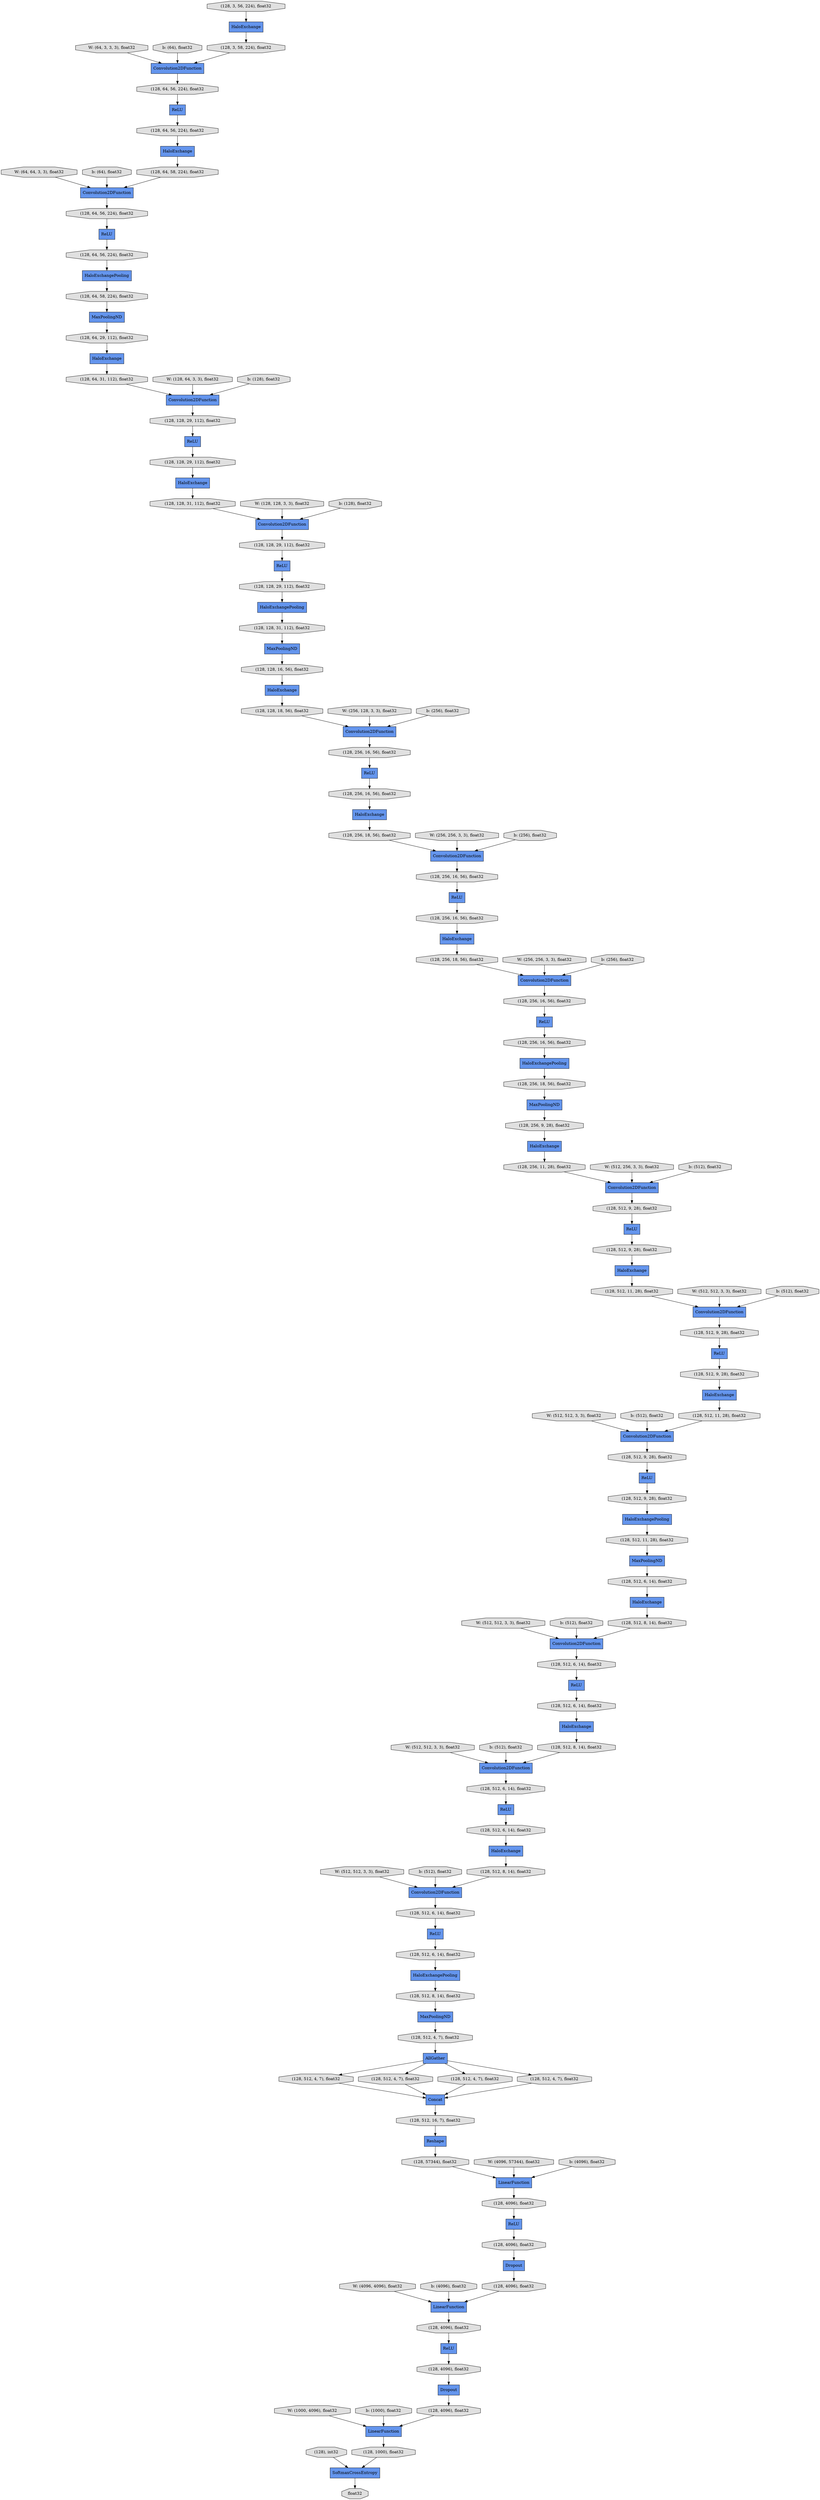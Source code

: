 digraph graphname{rankdir=TB;47369391456336 [label="LinearFunction",shape="record",fillcolor="#6495ED",style="filled"];47367311876176 [label="W: (512, 512, 3, 3), float32",shape="octagon",fillcolor="#E0E0E0",style="filled"];47369342787728 [label="ReLU",shape="record",fillcolor="#6495ED",style="filled"];47369391153296 [label="ReLU",shape="record",fillcolor="#6495ED",style="filled"];47369398665424 [label="(128, 512, 4, 7), float32",shape="octagon",fillcolor="#E0E0E0",style="filled"];47369391153424 [label="(128, 512, 6, 14), float32",shape="octagon",fillcolor="#E0E0E0",style="filled"];47369398665552 [label="(128, 512, 4, 7), float32",shape="octagon",fillcolor="#E0E0E0",style="filled"];47369398665616 [label="(128), int32",shape="octagon",fillcolor="#E0E0E0",style="filled"];47369342788048 [label="Concat",shape="record",fillcolor="#6495ED",style="filled"];47367311876560 [label="b: (512), float32",shape="octagon",fillcolor="#E0E0E0",style="filled"];47369338937808 [label="ReLU",shape="record",fillcolor="#6495ED",style="filled"];47369342788176 [label="AllGather",shape="record",fillcolor="#6495ED",style="filled"];47369391153744 [label="(128, 512, 6, 14), float32",shape="octagon",fillcolor="#E0E0E0",style="filled"];47369398665872 [label="ReLU",shape="record",fillcolor="#6495ED",style="filled"];47369342788240 [label="(128, 512, 4, 7), float32",shape="octagon",fillcolor="#E0E0E0",style="filled"];47369398665936 [label="(128, 512, 16, 7), float32",shape="octagon",fillcolor="#E0E0E0",style="filled"];47369391153872 [label="HaloExchange",shape="record",fillcolor="#6495ED",style="filled"];47367311876880 [label="W: (512, 512, 3, 3), float32",shape="octagon",fillcolor="#E0E0E0",style="filled"];47365662532368 [label="W: (64, 3, 3, 3), float32",shape="octagon",fillcolor="#E0E0E0",style="filled"];47369391154064 [label="(128, 512, 9, 28), float32",shape="octagon",fillcolor="#E0E0E0",style="filled"];47369391154192 [label="Convolution2DFunction",shape="record",fillcolor="#6495ED",style="filled"];47369391154320 [label="(128, 512, 6, 14), float32",shape="octagon",fillcolor="#E0E0E0",style="filled"];47367311877264 [label="b: (512), float32",shape="octagon",fillcolor="#E0E0E0",style="filled"];47369391768720 [label="ReLU",shape="record",fillcolor="#6495ED",style="filled"];47369398666448 [label="Dropout",shape="record",fillcolor="#6495ED",style="filled"];47369391154384 [label="(128, 512, 9, 28), float32",shape="octagon",fillcolor="#E0E0E0",style="filled"];47369391768848 [label="(128, 256, 16, 56), float32",shape="octagon",fillcolor="#E0E0E0",style="filled"];47369391154576 [label="(128, 512, 11, 28), float32",shape="octagon",fillcolor="#E0E0E0",style="filled"];47369391768976 [label="HaloExchange",shape="record",fillcolor="#6495ED",style="filled"];47369342715280 [label="HaloExchange",shape="record",fillcolor="#6495ED",style="filled"];47369391154640 [label="HaloExchangePooling",shape="record",fillcolor="#6495ED",style="filled"];47367311877584 [label="W: (512, 512, 3, 3), float32",shape="octagon",fillcolor="#E0E0E0",style="filled"];47369391769040 [label="(128, 256, 16, 56), float32",shape="octagon",fillcolor="#E0E0E0",style="filled"];47369398666832 [label="(128, 57344), float32",shape="octagon",fillcolor="#E0E0E0",style="filled"];47369391769168 [label="(128, 128, 16, 56), float32",shape="octagon",fillcolor="#E0E0E0",style="filled"];47369391154832 [label="ReLU",shape="record",fillcolor="#6495ED",style="filled"];47369391769232 [label="HaloExchange",shape="record",fillcolor="#6495ED",style="filled"];47369391769296 [label="(128, 128, 29, 112), float32",shape="octagon",fillcolor="#E0E0E0",style="filled"];47369391154960 [label="(128, 512, 9, 28), float32",shape="octagon",fillcolor="#E0E0E0",style="filled"];47369391769360 [label="(128, 256, 18, 56), float32",shape="octagon",fillcolor="#E0E0E0",style="filled"];47369391367952 [label="(128, 3, 56, 224), float32",shape="octagon",fillcolor="#E0E0E0",style="filled"];47369398667088 [label="(128, 4096), float32",shape="octagon",fillcolor="#E0E0E0",style="filled"];47367311877968 [label="b: (512), float32",shape="octagon",fillcolor="#E0E0E0",style="filled"];47369391155024 [label="(128, 512, 6, 14), float32",shape="octagon",fillcolor="#E0E0E0",style="filled"];47369391769424 [label="HaloExchange",shape="record",fillcolor="#6495ED",style="filled"];47369391769488 [label="(128, 128, 31, 112), float32",shape="octagon",fillcolor="#E0E0E0",style="filled"];47369391368080 [label="Convolution2DFunction",shape="record",fillcolor="#6495ED",style="filled"];47367311796240 [label="b: (64), float32",shape="octagon",fillcolor="#E0E0E0",style="filled"];47369398667344 [label="(128, 4096), float32",shape="octagon",fillcolor="#E0E0E0",style="filled"];47369342789776 [label="(128, 512, 6, 14), float32",shape="octagon",fillcolor="#E0E0E0",style="filled"];47367311878288 [label="W: (512, 512, 3, 3), float32",shape="octagon",fillcolor="#E0E0E0",style="filled"];47369391769744 [label="ReLU",shape="record",fillcolor="#6495ED",style="filled"];47369398667472 [label="LinearFunction",shape="record",fillcolor="#6495ED",style="filled"];47369342789840 [label="(128, 512, 4, 7), float32",shape="octagon",fillcolor="#E0E0E0",style="filled"];47369391769808 [label="Convolution2DFunction",shape="record",fillcolor="#6495ED",style="filled"];47369391155472 [label="MaxPoolingND",shape="record",fillcolor="#6495ED",style="filled"];47369391769872 [label="(128, 256, 16, 56), float32",shape="octagon",fillcolor="#E0E0E0",style="filled"];47369391769936 [label="HaloExchangePooling",shape="record",fillcolor="#6495ED",style="filled"];47367227009424 [label="Reshape",shape="record",fillcolor="#6495ED",style="filled"];47369342790032 [label="(128, 512, 4, 7), float32",shape="octagon",fillcolor="#E0E0E0",style="filled"];47369391155600 [label="(128, 512, 8, 14), float32",shape="octagon",fillcolor="#E0E0E0",style="filled"];47369391770000 [label="(128, 128, 18, 56), float32",shape="octagon",fillcolor="#E0E0E0",style="filled"];47367311878672 [label="b: (512), float32",shape="octagon",fillcolor="#E0E0E0",style="filled"];47369391770128 [label="(128, 128, 31, 112), float32",shape="octagon",fillcolor="#E0E0E0",style="filled"];47367311796816 [label="W: (64, 64, 3, 3), float32",shape="octagon",fillcolor="#E0E0E0",style="filled"];47369391770256 [label="(128, 256, 16, 56), float32",shape="octagon",fillcolor="#E0E0E0",style="filled"];47369391745680 [label="ReLU",shape="record",fillcolor="#6495ED",style="filled"];47369342790352 [label="(128, 512, 8, 14), float32",shape="octagon",fillcolor="#E0E0E0",style="filled"];47369391770320 [label="(128, 256, 16, 56), float32",shape="octagon",fillcolor="#E0E0E0",style="filled"];47369342790416 [label="(128, 512, 6, 14), float32",shape="octagon",fillcolor="#E0E0E0",style="filled"];47369391155984 [label="(128, 512, 11, 28), float32",shape="octagon",fillcolor="#E0E0E0",style="filled"];47369391770384 [label="(128, 128, 29, 112), float32",shape="octagon",fillcolor="#E0E0E0",style="filled"];47365800233744 [label="HaloExchange",shape="record",fillcolor="#6495ED",style="filled"];47367311878992 [label="W: (4096, 57344), float32",shape="octagon",fillcolor="#E0E0E0",style="filled"];47369391156048 [label="(128, 512, 9, 28), float32",shape="octagon",fillcolor="#E0E0E0",style="filled"];47369391770448 [label="MaxPoolingND",shape="record",fillcolor="#6495ED",style="filled"];47369398668176 [label="(128, 4096), float32",shape="octagon",fillcolor="#E0E0E0",style="filled"];47369391770512 [label="(128, 256, 18, 56), float32",shape="octagon",fillcolor="#E0E0E0",style="filled"];47367311797136 [label="b: (64), float32",shape="octagon",fillcolor="#E0E0E0",style="filled"];47369391156176 [label="HaloExchange",shape="record",fillcolor="#6495ED",style="filled"];47369391770576 [label="Convolution2DFunction",shape="record",fillcolor="#6495ED",style="filled"];47369391770640 [label="ReLU",shape="record",fillcolor="#6495ED",style="filled"];47369391156304 [label="(128, 512, 8, 14), float32",shape="octagon",fillcolor="#E0E0E0",style="filled"];47369398668432 [label="Dropout",shape="record",fillcolor="#6495ED",style="filled"];47367311879312 [label="b: (4096), float32",shape="octagon",fillcolor="#E0E0E0",style="filled"];47369391770768 [label="(128, 64, 31, 112), float32",shape="octagon",fillcolor="#E0E0E0",style="filled"];47369398668496 [label="(128, 4096), float32",shape="octagon",fillcolor="#E0E0E0",style="filled"];47367311797456 [label="W: (128, 64, 3, 3), float32",shape="octagon",fillcolor="#E0E0E0",style="filled"];47369391156496 [label="(128, 512, 9, 28), float32",shape="octagon",fillcolor="#E0E0E0",style="filled"];47369391770896 [label="HaloExchange",shape="record",fillcolor="#6495ED",style="filled"];47369391770960 [label="Convolution2DFunction",shape="record",fillcolor="#6495ED",style="filled"];47367311879632 [label="W: (4096, 4096), float32",shape="octagon",fillcolor="#E0E0E0",style="filled"];47369342791120 [label="(128, 512, 8, 14), float32",shape="octagon",fillcolor="#E0E0E0",style="filled"];47369391156688 [label="ReLU",shape="record",fillcolor="#6495ED",style="filled"];47369398668816 [label="LinearFunction",shape="record",fillcolor="#6495ED",style="filled"];47369391156752 [label="(128, 512, 11, 28), float32",shape="octagon",fillcolor="#E0E0E0",style="filled"];47369391771152 [label="(128, 128, 29, 112), float32",shape="octagon",fillcolor="#E0E0E0",style="filled"];47367311797776 [label="b: (128), float32",shape="octagon",fillcolor="#E0E0E0",style="filled"];47369398668880 [label="(128, 4096), float32",shape="octagon",fillcolor="#E0E0E0",style="filled"];47369391771216 [label="ReLU",shape="record",fillcolor="#6495ED",style="filled"];47369391369744 [label="HaloExchangePooling",shape="record",fillcolor="#6495ED",style="filled"];47369391156944 [label="Convolution2DFunction",shape="record",fillcolor="#6495ED",style="filled"];47369391771344 [label="(128, 128, 29, 112), float32",shape="octagon",fillcolor="#E0E0E0",style="filled"];47369391705936 [label="SoftmaxCrossEntropy",shape="record",fillcolor="#6495ED",style="filled"];47369391771472 [label="Convolution2DFunction",shape="record",fillcolor="#6495ED",style="filled"];47367311798096 [label="W: (128, 128, 3, 3), float32",shape="octagon",fillcolor="#E0E0E0",style="filled"];47369391746896 [label="HaloExchange",shape="record",fillcolor="#6495ED",style="filled"];47369342791568 [label="(128, 512, 6, 14), float32",shape="octagon",fillcolor="#E0E0E0",style="filled"];47367311880080 [label="b: (4096), float32",shape="octagon",fillcolor="#E0E0E0",style="filled"];47369391771536 [label="ReLU",shape="record",fillcolor="#6495ED",style="filled"];47369391370064 [label="Convolution2DFunction",shape="record",fillcolor="#6495ED",style="filled"];47369391157200 [label="Convolution2DFunction",shape="record",fillcolor="#6495ED",style="filled"];47367311986640 [label="MaxPoolingND",shape="record",fillcolor="#6495ED",style="filled"];47369398685776 [label="(128, 4096), float32",shape="octagon",fillcolor="#E0E0E0",style="filled"];47369391181904 [label="Convolution2DFunction",shape="record",fillcolor="#6495ED",style="filled"];47369391181968 [label="HaloExchange",shape="record",fillcolor="#6495ED",style="filled"];47367311888656 [label="W: (1000, 4096), float32",shape="octagon",fillcolor="#E0E0E0",style="filled"];47367311864080 [label="b: (128), float32",shape="octagon",fillcolor="#E0E0E0",style="filled"];47369391182160 [label="(128, 256, 9, 28), float32",shape="octagon",fillcolor="#E0E0E0",style="filled"];47369398686096 [label="(128, 1000), float32",shape="octagon",fillcolor="#E0E0E0",style="filled"];47369391182288 [label="HaloExchangePooling",shape="record",fillcolor="#6495ED",style="filled"];47369391182352 [label="MaxPoolingND",shape="record",fillcolor="#6495ED",style="filled"];47367311864400 [label="W: (256, 128, 3, 3), float32",shape="octagon",fillcolor="#E0E0E0",style="filled"];47367311889040 [label="b: (1000), float32",shape="octagon",fillcolor="#E0E0E0",style="filled"];47369391182544 [label="(128, 256, 18, 56), float32",shape="octagon",fillcolor="#E0E0E0",style="filled"];47369398686608 [label="float32",shape="octagon",fillcolor="#E0E0E0",style="filled"];47369391182736 [label="HaloExchange",shape="record",fillcolor="#6495ED",style="filled"];47367311864784 [label="b: (256), float32",shape="octagon",fillcolor="#E0E0E0",style="filled"];47369391182864 [label="(128, 512, 9, 28), float32",shape="octagon",fillcolor="#E0E0E0",style="filled"];47369391182928 [label="(128, 256, 16, 56), float32",shape="octagon",fillcolor="#E0E0E0",style="filled"];47369391183056 [label="Convolution2DFunction",shape="record",fillcolor="#6495ED",style="filled"];47367311865104 [label="W: (256, 256, 3, 3), float32",shape="octagon",fillcolor="#E0E0E0",style="filled"];47369391183184 [label="ReLU",shape="record",fillcolor="#6495ED",style="filled"];47369342760464 [label="HaloExchange",shape="record",fillcolor="#6495ED",style="filled"];47367311865488 [label="b: (256), float32",shape="octagon",fillcolor="#E0E0E0",style="filled"];47369342760592 [label="(128, 64, 58, 224), float32",shape="octagon",fillcolor="#E0E0E0",style="filled"];47369391183760 [label="(128, 256, 11, 28), float32",shape="octagon",fillcolor="#E0E0E0",style="filled"];47367311865808 [label="W: (256, 256, 3, 3), float32",shape="octagon",fillcolor="#E0E0E0",style="filled"];47369342760912 [label="HaloExchangePooling",shape="record",fillcolor="#6495ED",style="filled"];47369342761168 [label="(128, 64, 58, 224), float32",shape="octagon",fillcolor="#E0E0E0",style="filled"];47369342761232 [label="MaxPoolingND",shape="record",fillcolor="#6495ED",style="filled"];47367311866192 [label="b: (256), float32",shape="octagon",fillcolor="#E0E0E0",style="filled"];47369342761296 [label="(128, 64, 56, 224), float32",shape="octagon",fillcolor="#E0E0E0",style="filled"];47369342761552 [label="ReLU",shape="record",fillcolor="#6495ED",style="filled"];47367311866512 [label="W: (512, 256, 3, 3), float32",shape="octagon",fillcolor="#E0E0E0",style="filled"];47369342761680 [label="HaloExchange",shape="record",fillcolor="#6495ED",style="filled"];47369342761744 [label="(128, 64, 29, 112), float32",shape="octagon",fillcolor="#E0E0E0",style="filled"];47369342761808 [label="(128, 64, 56, 224), float32",shape="octagon",fillcolor="#E0E0E0",style="filled"];47369342761872 [label="Convolution2DFunction",shape="record",fillcolor="#6495ED",style="filled"];47367311866896 [label="b: (512), float32",shape="octagon",fillcolor="#E0E0E0",style="filled"];47369342762256 [label="(128, 64, 56, 224), float32",shape="octagon",fillcolor="#E0E0E0",style="filled"];47367311867216 [label="W: (512, 512, 3, 3), float32",shape="octagon",fillcolor="#E0E0E0",style="filled"];47369391209936 [label="ReLU",shape="record",fillcolor="#6495ED",style="filled"];47369342762448 [label="(128, 64, 56, 224), float32",shape="octagon",fillcolor="#E0E0E0",style="filled"];47367311867600 [label="b: (512), float32",shape="octagon",fillcolor="#E0E0E0",style="filled"];47369342762704 [label="(128, 3, 58, 224), float32",shape="octagon",fillcolor="#E0E0E0",style="filled"];47369342762960 [label="Convolution2DFunction",shape="record",fillcolor="#6495ED",style="filled"];47369391769424 -> 47369391154576;47367311797456 -> 47369342761872;47369391155024 -> 47369391156688;47369391769360 -> 47369391770960;47369342761872 -> 47369391771152;47369391745680 -> 47369342762256;47367311878672 -> 47369391157200;47369342760912 -> 47369391769488;47367311867216 -> 47369391183056;47369342760592 -> 47369391368080;47369342762704 -> 47369391370064;47369391705936 -> 47369398686608;47369398668880 -> 47369398668432;47369391182160 -> 47369391768976;47367311796240 -> 47369391370064;47369391182736 -> 47369391155984;47367311867600 -> 47369391183056;47369391770448 -> 47369391182160;47367311864080 -> 47369342762960;47369391369744 -> 47369342761168;47369342788176 -> 47369398665424;47369391182352 -> 47369391153424;47369342788240 -> 47369342788048;47369342790352 -> 47369391155472;47369391769232 -> 47369391769360;47369342788176 -> 47369342788240;47369391156176 -> 47369342791120;47369342790416 -> 47369391156176;47369391153872 -> 47369391156304;47369391770640 -> 47369391769872;47367311797136 -> 47369391368080;47369391155600 -> 47369391154192;47369398668496 -> 47369398665872;47369391154064 -> 47369391769424;47365800233744 -> 47369342762704;47369391770256 -> 47369391771536;47369391156304 -> 47369391156944;47367311877584 -> 47369391156944;47369391770000 -> 47369391771472;47369391768720 -> 47369391154064;47369391367952 -> 47365800233744;47369391769744 -> 47369391770320;47367311877264 -> 47369391154192;47369391183056 -> 47369391154384;47369398666448 -> 47369398668176;47369391156688 -> 47369391154320;47369342789840 -> 47369342788176;47369342761552 -> 47369391771344;47367311866512 -> 47369391770576;47369342761168 -> 47367311986640;47369391183184 -> 47369391154960;47369391769808 -> 47369391770256;47367311877968 -> 47369391156944;47369391182544 -> 47369391770448;47367311866192 -> 47369391769808;47369391156944 -> 47369391153744;47369391769296 -> 47369342761552;47367311796816 -> 47369391368080;47369398665424 -> 47369342788048;47369391770896 -> 47369391770512;47369398685776 -> 47369398668816;47369398668432 -> 47369398685776;47369391769872 -> 47369391770896;47369342790032 -> 47369342788048;47369391154320 -> 47369391153872;47369342791120 -> 47369391157200;47369391769488 -> 47369342761232;47369398665936 -> 47367227009424;47369342791568 -> 47369391154640;47369391155984 -> 47369391181904;47369342761232 -> 47369391769168;47369391368080 -> 47369342762448;47369391153424 -> 47369391181968;47369391154960 -> 47369391182288;47369342761744 -> 47369342715280;47369398686096 -> 47369391705936;47367311876560 -> 47369391181904;47369391153296 -> 47369342791568;47369398667344 -> 47369342787728;47369391153744 -> 47369391154832;47369398668816 -> 47369398686096;47369342760464 -> 47369391770000;47369342787728 -> 47369398667088;47369391771472 -> 47369391769040;47369391182288 -> 47369391156752;47369391746896 -> 47369342760592;47369391182928 -> 47369391769936;47369391770128 -> 47369342762960;47369391770384 -> 47369342761680;47369391181968 -> 47369391155600;47367311876176 -> 47369391181904;47367311797776 -> 47369342761872;47367227009424 -> 47369398666832;47369391771536 -> 47369391182928;47369342762448 -> 47369391745680;47367311876880 -> 47369391154192;47369391154640 -> 47369342790352;47369391181904 -> 47369391156048;47369391156496 -> 47369391182736;47369398665872 -> 47369398668880;47367311866896 -> 47369391770576;47369391770320 -> 47369391769232;47369391771152 -> 47369391209936;47367311986640 -> 47369342761744;47369342761808 -> 47369391746896;47369391769040 -> 47369391769744;47367311864784 -> 47369391771472;47369342788176 -> 47369342790032;47369391770576 -> 47369391182864;47367311879632 -> 47369398667472;47367311878992 -> 47369391456336;47369391182864 -> 47369391768720;47367311864400 -> 47369391771472;47369391155472 -> 47369342789840;47369342762960 -> 47369391769296;47369342761680 -> 47369391770128;47369391156048 -> 47369391183184;47369391771216 -> 47369391156496;47367311888656 -> 47369398668816;47369398665552 -> 47369342788048;47367311865104 -> 47369391770960;47369342788048 -> 47369398665936;47369342788176 -> 47369398665552;47369391770960 -> 47369391768848;47369391770768 -> 47369342761872;47369398666832 -> 47369391456336;47369391154384 -> 47369391771216;47369398668176 -> 47369398667472;47369391770512 -> 47369391769808;47369391456336 -> 47369398667344;47369391768976 -> 47369391183760;47369342762256 -> 47369391369744;47369338937808 -> 47369342761808;47369391771344 -> 47369342760912;47367311879312 -> 47369391456336;47369398667088 -> 47369398666448;47369391156752 -> 47369391182352;47369391769936 -> 47369391182544;47369391183760 -> 47369391770576;47367311889040 -> 47369398668816;47369398667472 -> 47369398668496;47367311865488 -> 47369391770960;47369391768848 -> 47369391770640;47367311880080 -> 47369398667472;47369391769168 -> 47369342760464;47369391154192 -> 47369391155024;47369391209936 -> 47369391770384;47369391370064 -> 47369342761296;47369391157200 -> 47369342789776;47369342789776 -> 47369391153296;47367311798096 -> 47369342762960;47369342761296 -> 47369338937808;47367311878288 -> 47369391157200;47369391154576 -> 47369391183056;47365662532368 -> 47369391370064;47369391154832 -> 47369342790416;47367311865808 -> 47369391769808;47369398665616 -> 47369391705936;47369342715280 -> 47369391770768;}
